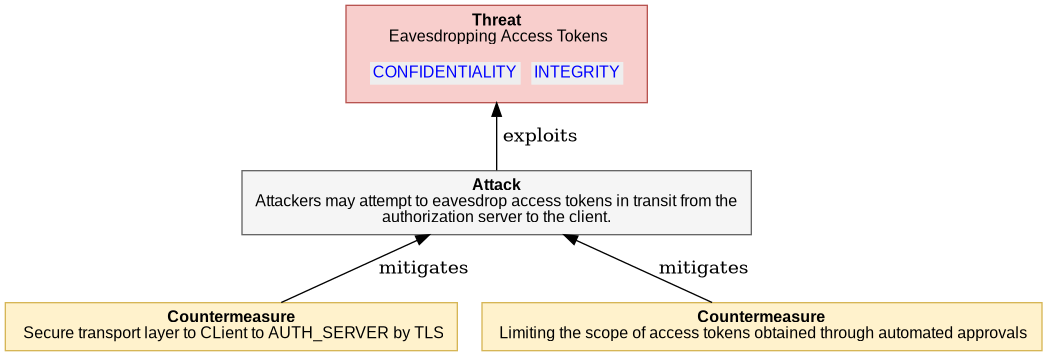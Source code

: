  

@startuml
digraph G {
rankdir="BT";
  node [shape=plaintext, fontname="Arial" fontsize="12"];
    "4_3_1_EAVESDROPPING_ACCESS_TOKENS1" [ fillcolor="#F8CECC", style=filled, shape=polygon, color="#B85450"
    label= 
    <<table border="0" cellborder="0" cellspacing="0">
     <tr><td align="center"><b>Threat</b><br/> 

Eavesdropping Access Tokens
</td></tr>
     <tr><td><table border="0" cellborder="0" cellspacing="8"><tr>
                ret += secObj.linkedImpactMDText()
     <td align="center" href="#OAuth2.CONFIDENTIALITY" bgcolor="#EEEEEE"><font color="blue">CONFIDENTIALITY</font></td>
                ret += secObj.linkedImpactMDText()
     <td align="center" href="#OAuth2.INTEGRITY" bgcolor="#EEEEEE"><font color="blue">INTEGRITY</font></td>
     </tr></table></td></tr>   
   </table>>
   ];
    
"4_3_1_EAVESDROPPING_ACCESS_TOKENS1_attack" [ fillcolor="#f5f5f5", style=filled, shape=polygon, color="#666666", label =     
    <<table border="0" cellborder="0" cellspacing="0">
     <tr><td align="center"><b>Attack</b><br/>

Attackers may attempt to eavesdrop access tokens in transit from the<br/>authorization server to the client.
</td></tr>
   </table>>
    ]

"4_3_1_EAVESDROPPING_ACCESS_TOKENS1_attack" -> "4_3_1_EAVESDROPPING_ACCESS_TOKENS1"  [label = " exploits"]

    "4_3_1_EAVESDROPPING_ACCESS_TOKENS1_countermeasure0" [ 
       fillcolor="#FFF2CC", style=filled, shape=polygon, color="#D6B656", label =     
    <<table border="0" cellborder="0" cellspacing="0">
     <tr><td align="left"><b>Countermeasure</b><br/> 

Secure transport layer to CLient to AUTH_SERVER by TLS
</td></tr>
   </table>>
   ]

     "4_3_1_EAVESDROPPING_ACCESS_TOKENS1_countermeasure0" -> "4_3_1_EAVESDROPPING_ACCESS_TOKENS1_attack" [label = " mitigates"]

    "4_3_1_EAVESDROPPING_ACCESS_TOKENS1_countermeasure1" [ 
       fillcolor="#FFF2CC", style=filled, shape=polygon, color="#D6B656", label =     
    <<table border="0" cellborder="0" cellspacing="0">
     <tr><td align="left"><b>Countermeasure</b><br/> 

Limiting the scope of access tokens obtained through automated approvals
</td></tr>
   </table>>
   ]

     "4_3_1_EAVESDROPPING_ACCESS_TOKENS1_countermeasure1" -> "4_3_1_EAVESDROPPING_ACCESS_TOKENS1_attack" [label = " mitigates"]

}
@enduml

